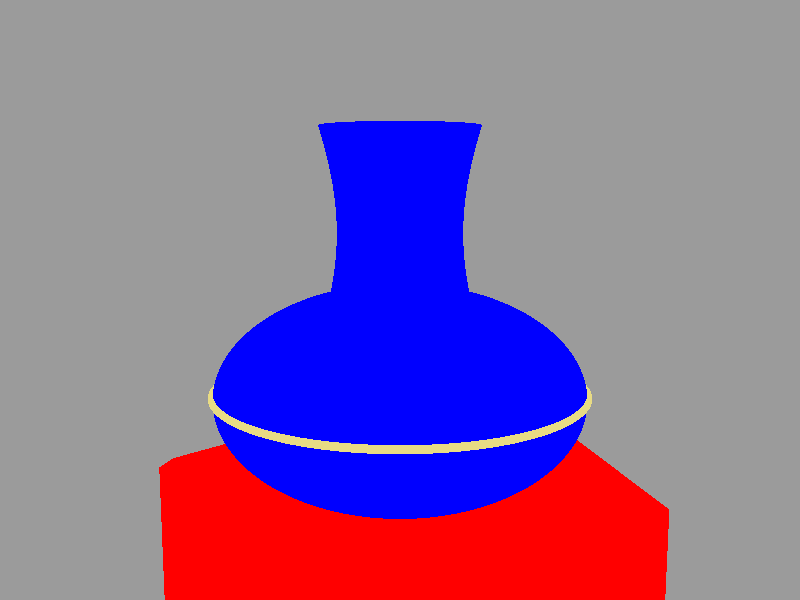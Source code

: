 // Persistence Of Vision raytracer version 2.0 sample file.

// By Dan Farmer
//    Minneapolis, mn

//   skyvase.pov
//   Vase made with Hyperboloid and sphere {, sitting on a hexagonal
//   marble column.  Take note of the color and surface characteristics
//   of the gold band around the vase.  It seems to be a successful
//   combination for gold or brass.
//
// Contains a Disk_Y object which may have changed in shapes.dat


#include "shapes.inc"
#include "shapes2.inc"
#include "colors.inc"
#include "textures.inc"

#declare DMF_Hyperboloid = quadric {  /* Like Hyperboloid_Y, but more curvy */
   <1.0, -1.0,  1.0>,
   <0.0,  0.0,  0.0>,
   <0.0,  0.0,  0.0>,
   -0.5
}

camera {
   location <0.0, 28.0, -200.0>
   direction <0.0, 0.0, 2.0>
   up  <0.0, 1.0, 0.0>
   right <4/3, 0.0, 0.0>
   look_at <0.0, -12.0, 0.0>
}

/* Light behind viewer postion (pseudo-ambient light) */
light_source { <100.0, 500.0, -500.0> colour White }

union {
   union {
      intersection {
         plane { y, 0.7 }
         object { DMF_Hyperboloid scale <0.75, 1.25, 0.75> }
         object { DMF_Hyperboloid scale <0.70, 1.25, 0.70> inverse }
         plane { y, -1.0 inverse }
      }
      sphere { <0, 0, 0>, 1 scale <1.6, 0.75, 1.6 > translate <0, -1.15, 0> }

      scale <20, 25, 20>

      pigment {
         Bright_Blue_Sky
         turbulence 0.3
         quick_color Blue
         scale <8.0, 4.0, 4.0>
         rotate 15*z
      }
      finish {
         ambient 0.1
         diffuse 0.75
         phong 1
         phong_size 100
         reflection 0.35
      }
   }

   sphere {  /* Gold ridge around sphere portion of vase*/
      <0, 0, 0>, 1
      scale <1.6, 0.75, 1.6>
      translate -7*y
      scale <20.5, 4.0, 20.5>

      finish { Metal }
      pigment { OldGold }
   }

   bounded_by {
      object {
         Disk_Y
         translate -0.5*y  // Remove for new Disk_Y definition
         scale <34, 100, 34>
      }
   }
}

/* Stand for the vase */
object { Hexagon
   rotate -90.0*z             /* Stand it on end (vertical)*/
   rotate -45*y               /* Turn it to a pleasing angle */
   scale <40, 25, 40>
   translate -70*y

   pigment {
      Sapphire_Agate
      quick_color Red
      scale 10.0
   }
   finish {
      ambient 0.2
      diffuse 0.75
      reflection 0.85
   }
}

union {
   plane { z, 50  rotate -45*y }
   plane { z, 50  rotate +45*y }

   pigment { DimGray }
   finish {
      ambient 0.2
      diffuse 0.75
      reflection 0.5
   }
}
